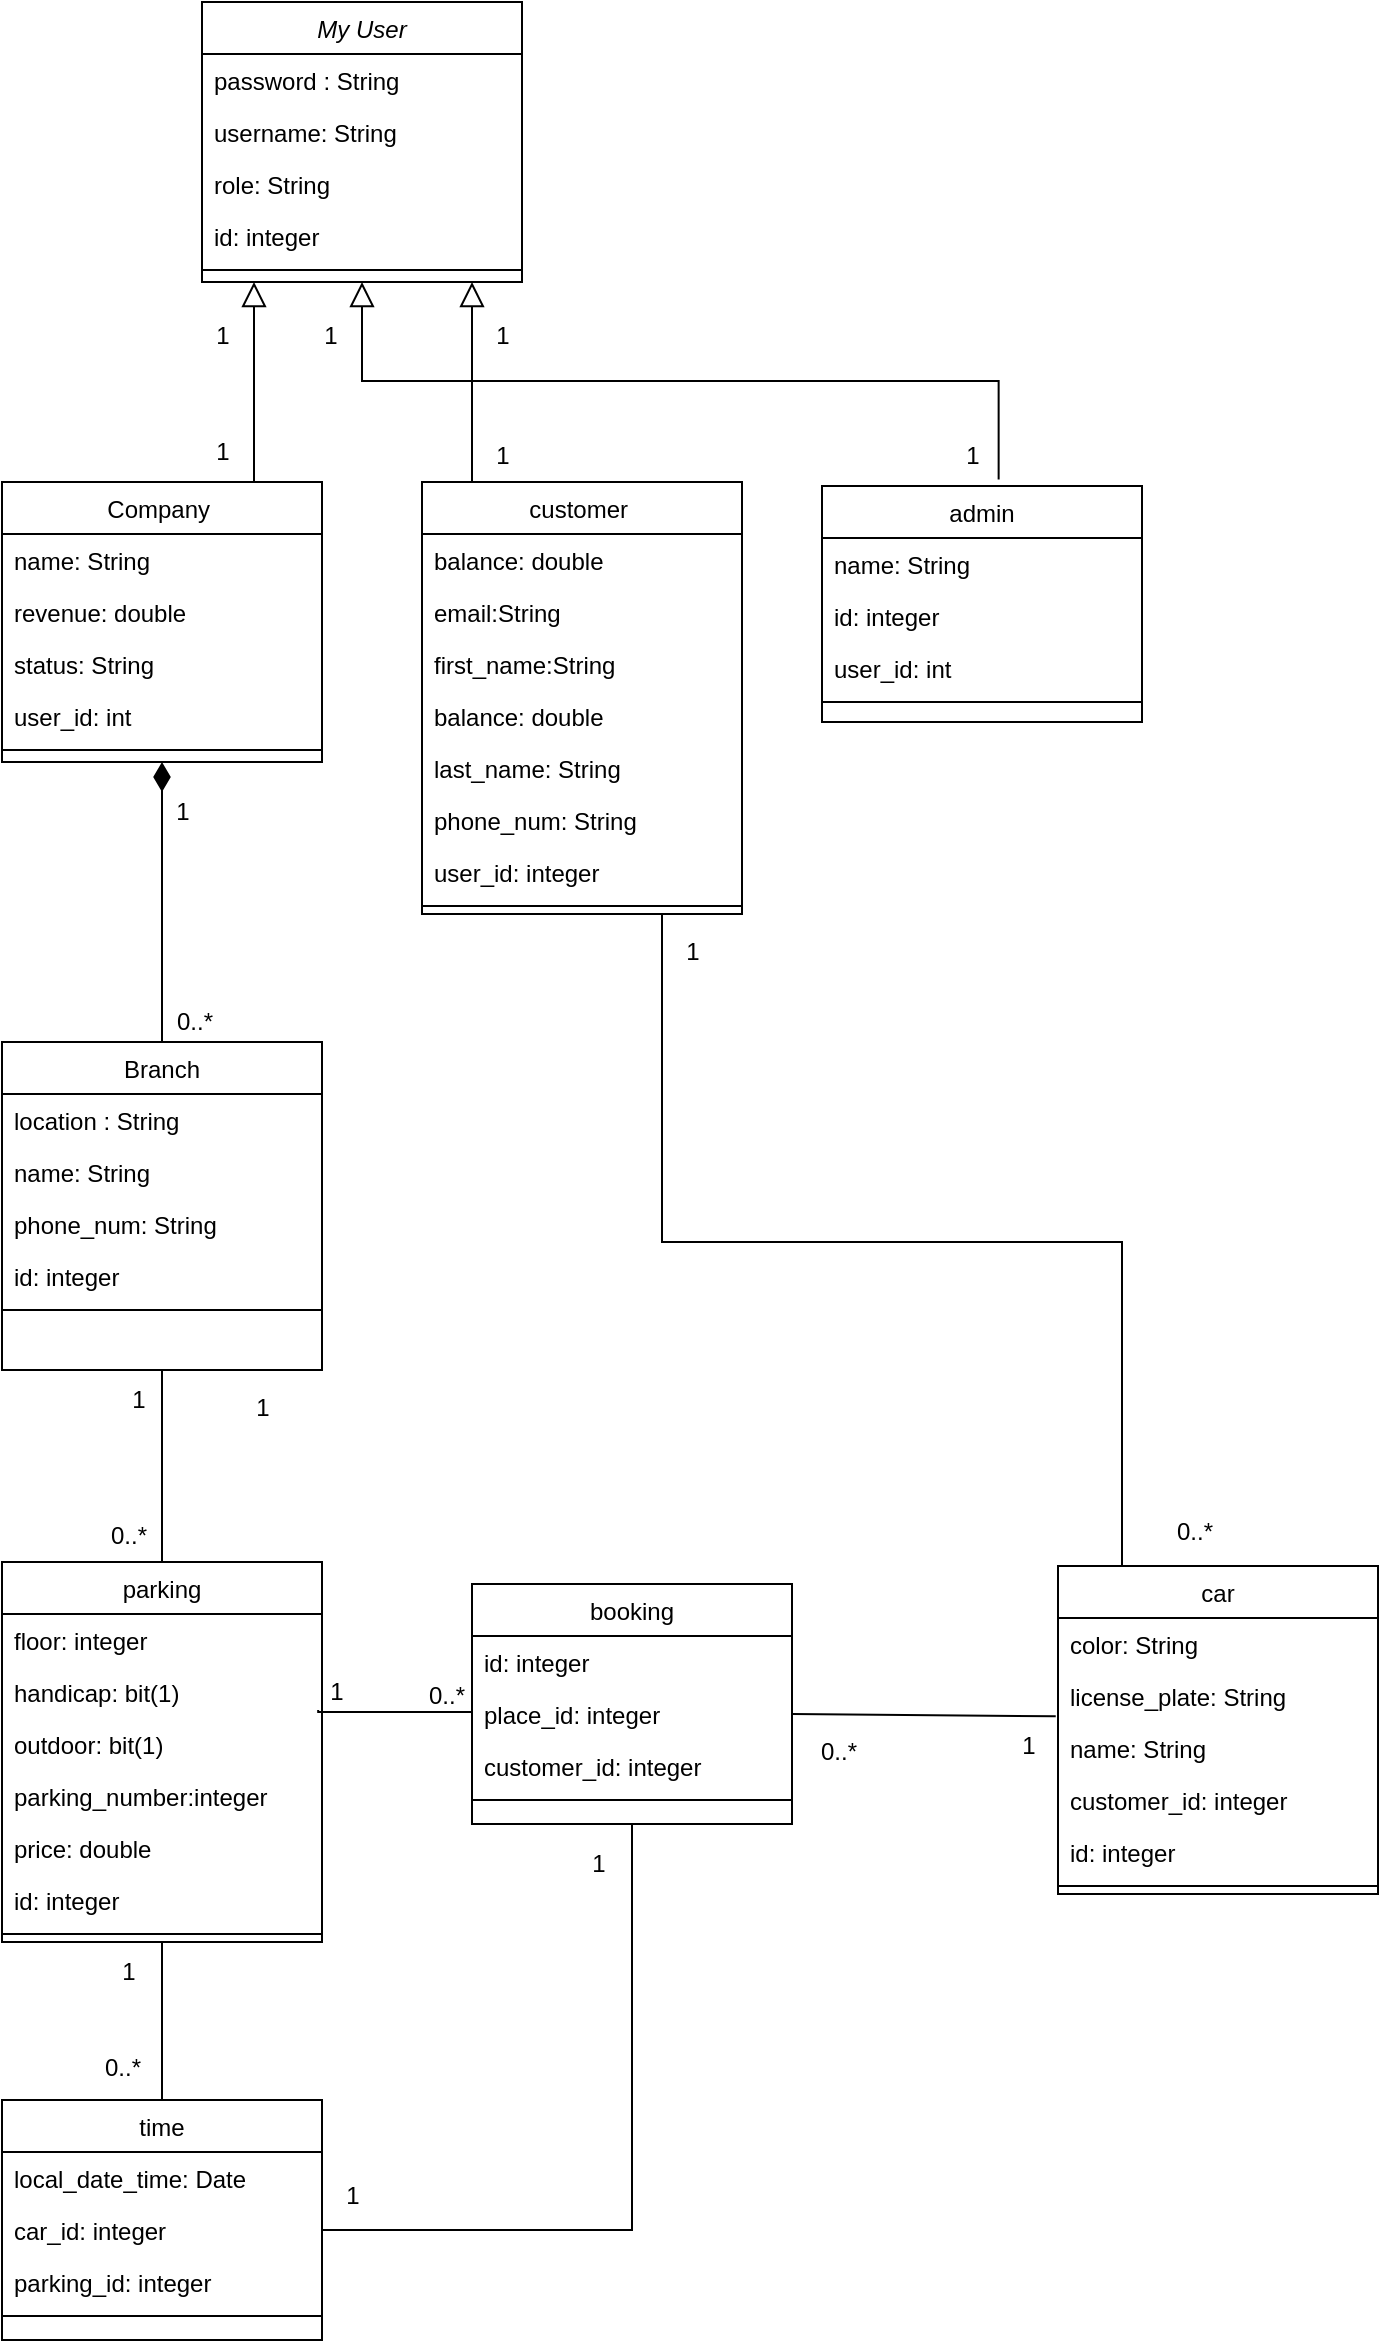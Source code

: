 <mxfile version="21.3.7" type="device">
  <diagram id="C5RBs43oDa-KdzZeNtuy" name="Page-1">
    <mxGraphModel dx="1064" dy="755" grid="0" gridSize="10" guides="1" tooltips="1" connect="1" arrows="1" fold="1" page="1" pageScale="1" pageWidth="827" pageHeight="1169" background="#ffffff" math="0" shadow="0">
      <root>
        <mxCell id="WIyWlLk6GJQsqaUBKTNV-0" />
        <mxCell id="WIyWlLk6GJQsqaUBKTNV-1" parent="WIyWlLk6GJQsqaUBKTNV-0" />
        <mxCell id="zkfFHV4jXpPFQw0GAbJ--0" value="My User" style="swimlane;fontStyle=2;align=center;verticalAlign=top;childLayout=stackLayout;horizontal=1;startSize=26;horizontalStack=0;resizeParent=1;resizeLast=0;collapsible=1;marginBottom=0;rounded=0;shadow=0;strokeWidth=1;" parent="WIyWlLk6GJQsqaUBKTNV-1" vertex="1">
          <mxGeometry x="120" y="120" width="160" height="140" as="geometry">
            <mxRectangle x="230" y="140" width="160" height="26" as="alternateBounds" />
          </mxGeometry>
        </mxCell>
        <mxCell id="zkfFHV4jXpPFQw0GAbJ--1" value="password : String" style="text;align=left;verticalAlign=top;spacingLeft=4;spacingRight=4;overflow=hidden;rotatable=0;points=[[0,0.5],[1,0.5]];portConstraint=eastwest;" parent="zkfFHV4jXpPFQw0GAbJ--0" vertex="1">
          <mxGeometry y="26" width="160" height="26" as="geometry" />
        </mxCell>
        <mxCell id="zkfFHV4jXpPFQw0GAbJ--2" value="username: String" style="text;align=left;verticalAlign=top;spacingLeft=4;spacingRight=4;overflow=hidden;rotatable=0;points=[[0,0.5],[1,0.5]];portConstraint=eastwest;rounded=0;shadow=0;html=0;" parent="zkfFHV4jXpPFQw0GAbJ--0" vertex="1">
          <mxGeometry y="52" width="160" height="26" as="geometry" />
        </mxCell>
        <mxCell id="zkfFHV4jXpPFQw0GAbJ--3" value="role: String" style="text;align=left;verticalAlign=top;spacingLeft=4;spacingRight=4;overflow=hidden;rotatable=0;points=[[0,0.5],[1,0.5]];portConstraint=eastwest;rounded=0;shadow=0;html=0;" parent="zkfFHV4jXpPFQw0GAbJ--0" vertex="1">
          <mxGeometry y="78" width="160" height="26" as="geometry" />
        </mxCell>
        <mxCell id="PgM3f9bSc9B2QO_iApYh-0" value="id: integer" style="text;align=left;verticalAlign=top;spacingLeft=4;spacingRight=4;overflow=hidden;rotatable=0;points=[[0,0.5],[1,0.5]];portConstraint=eastwest;rounded=0;shadow=0;html=0;" parent="zkfFHV4jXpPFQw0GAbJ--0" vertex="1">
          <mxGeometry y="104" width="160" height="26" as="geometry" />
        </mxCell>
        <mxCell id="zkfFHV4jXpPFQw0GAbJ--4" value="" style="line;html=1;strokeWidth=1;align=left;verticalAlign=middle;spacingTop=-1;spacingLeft=3;spacingRight=3;rotatable=0;labelPosition=right;points=[];portConstraint=eastwest;" parent="zkfFHV4jXpPFQw0GAbJ--0" vertex="1">
          <mxGeometry y="130" width="160" height="8" as="geometry" />
        </mxCell>
        <mxCell id="zkfFHV4jXpPFQw0GAbJ--6" value="Company " style="swimlane;fontStyle=0;align=center;verticalAlign=top;childLayout=stackLayout;horizontal=1;startSize=26;horizontalStack=0;resizeParent=1;resizeLast=0;collapsible=1;marginBottom=0;rounded=0;shadow=0;strokeWidth=1;" parent="WIyWlLk6GJQsqaUBKTNV-1" vertex="1">
          <mxGeometry x="20" y="360" width="160" height="140" as="geometry">
            <mxRectangle x="130" y="380" width="160" height="26" as="alternateBounds" />
          </mxGeometry>
        </mxCell>
        <mxCell id="zkfFHV4jXpPFQw0GAbJ--7" value="name: String" style="text;align=left;verticalAlign=top;spacingLeft=4;spacingRight=4;overflow=hidden;rotatable=0;points=[[0,0.5],[1,0.5]];portConstraint=eastwest;" parent="zkfFHV4jXpPFQw0GAbJ--6" vertex="1">
          <mxGeometry y="26" width="160" height="26" as="geometry" />
        </mxCell>
        <mxCell id="zkfFHV4jXpPFQw0GAbJ--8" value="revenue: double" style="text;align=left;verticalAlign=top;spacingLeft=4;spacingRight=4;overflow=hidden;rotatable=0;points=[[0,0.5],[1,0.5]];portConstraint=eastwest;rounded=0;shadow=0;html=0;" parent="zkfFHV4jXpPFQw0GAbJ--6" vertex="1">
          <mxGeometry y="52" width="160" height="26" as="geometry" />
        </mxCell>
        <mxCell id="PgM3f9bSc9B2QO_iApYh-2" value="status: String" style="text;align=left;verticalAlign=top;spacingLeft=4;spacingRight=4;overflow=hidden;rotatable=0;points=[[0,0.5],[1,0.5]];portConstraint=eastwest;rounded=0;shadow=0;html=0;" parent="zkfFHV4jXpPFQw0GAbJ--6" vertex="1">
          <mxGeometry y="78" width="160" height="26" as="geometry" />
        </mxCell>
        <mxCell id="PgM3f9bSc9B2QO_iApYh-1" value="user_id: int" style="text;align=left;verticalAlign=top;spacingLeft=4;spacingRight=4;overflow=hidden;rotatable=0;points=[[0,0.5],[1,0.5]];portConstraint=eastwest;rounded=0;shadow=0;html=0;" parent="zkfFHV4jXpPFQw0GAbJ--6" vertex="1">
          <mxGeometry y="104" width="160" height="26" as="geometry" />
        </mxCell>
        <mxCell id="zkfFHV4jXpPFQw0GAbJ--9" value="" style="line;html=1;strokeWidth=1;align=left;verticalAlign=middle;spacingTop=-1;spacingLeft=3;spacingRight=3;rotatable=0;labelPosition=right;points=[];portConstraint=eastwest;" parent="zkfFHV4jXpPFQw0GAbJ--6" vertex="1">
          <mxGeometry y="130" width="160" height="8" as="geometry" />
        </mxCell>
        <mxCell id="zkfFHV4jXpPFQw0GAbJ--12" value="" style="endArrow=block;endSize=10;endFill=0;shadow=0;strokeWidth=1;rounded=0;edgeStyle=elbowEdgeStyle;elbow=vertical;" parent="WIyWlLk6GJQsqaUBKTNV-1" source="zkfFHV4jXpPFQw0GAbJ--6" target="zkfFHV4jXpPFQw0GAbJ--0" edge="1">
          <mxGeometry width="160" relative="1" as="geometry">
            <mxPoint x="100" y="203" as="sourcePoint" />
            <mxPoint x="100" y="203" as="targetPoint" />
            <Array as="points">
              <mxPoint x="146" y="308" />
            </Array>
          </mxGeometry>
        </mxCell>
        <mxCell id="zkfFHV4jXpPFQw0GAbJ--13" value="customer " style="swimlane;fontStyle=0;align=center;verticalAlign=top;childLayout=stackLayout;horizontal=1;startSize=26;horizontalStack=0;resizeParent=1;resizeLast=0;collapsible=1;marginBottom=0;rounded=0;shadow=0;strokeWidth=1;" parent="WIyWlLk6GJQsqaUBKTNV-1" vertex="1">
          <mxGeometry x="230" y="360" width="160" height="216" as="geometry">
            <mxRectangle x="340" y="380" width="170" height="26" as="alternateBounds" />
          </mxGeometry>
        </mxCell>
        <mxCell id="PgM3f9bSc9B2QO_iApYh-3" value="balance: double" style="text;align=left;verticalAlign=top;spacingLeft=4;spacingRight=4;overflow=hidden;rotatable=0;points=[[0,0.5],[1,0.5]];portConstraint=eastwest;" parent="zkfFHV4jXpPFQw0GAbJ--13" vertex="1">
          <mxGeometry y="26" width="160" height="26" as="geometry" />
        </mxCell>
        <mxCell id="PgM3f9bSc9B2QO_iApYh-4" value="email:String" style="text;align=left;verticalAlign=top;spacingLeft=4;spacingRight=4;overflow=hidden;rotatable=0;points=[[0,0.5],[1,0.5]];portConstraint=eastwest;" parent="zkfFHV4jXpPFQw0GAbJ--13" vertex="1">
          <mxGeometry y="52" width="160" height="26" as="geometry" />
        </mxCell>
        <mxCell id="PgM3f9bSc9B2QO_iApYh-5" value="first_name:String" style="text;align=left;verticalAlign=top;spacingLeft=4;spacingRight=4;overflow=hidden;rotatable=0;points=[[0,0.5],[1,0.5]];portConstraint=eastwest;" parent="zkfFHV4jXpPFQw0GAbJ--13" vertex="1">
          <mxGeometry y="78" width="160" height="26" as="geometry" />
        </mxCell>
        <mxCell id="PgM3f9bSc9B2QO_iApYh-6" value="balance: double" style="text;align=left;verticalAlign=top;spacingLeft=4;spacingRight=4;overflow=hidden;rotatable=0;points=[[0,0.5],[1,0.5]];portConstraint=eastwest;" parent="zkfFHV4jXpPFQw0GAbJ--13" vertex="1">
          <mxGeometry y="104" width="160" height="26" as="geometry" />
        </mxCell>
        <mxCell id="PgM3f9bSc9B2QO_iApYh-7" value="last_name: String" style="text;align=left;verticalAlign=top;spacingLeft=4;spacingRight=4;overflow=hidden;rotatable=0;points=[[0,0.5],[1,0.5]];portConstraint=eastwest;" parent="zkfFHV4jXpPFQw0GAbJ--13" vertex="1">
          <mxGeometry y="130" width="160" height="26" as="geometry" />
        </mxCell>
        <mxCell id="PgM3f9bSc9B2QO_iApYh-8" value="phone_num: String" style="text;align=left;verticalAlign=top;spacingLeft=4;spacingRight=4;overflow=hidden;rotatable=0;points=[[0,0.5],[1,0.5]];portConstraint=eastwest;" parent="zkfFHV4jXpPFQw0GAbJ--13" vertex="1">
          <mxGeometry y="156" width="160" height="26" as="geometry" />
        </mxCell>
        <mxCell id="zkfFHV4jXpPFQw0GAbJ--14" value="user_id: integer" style="text;align=left;verticalAlign=top;spacingLeft=4;spacingRight=4;overflow=hidden;rotatable=0;points=[[0,0.5],[1,0.5]];portConstraint=eastwest;" parent="zkfFHV4jXpPFQw0GAbJ--13" vertex="1">
          <mxGeometry y="182" width="160" height="26" as="geometry" />
        </mxCell>
        <mxCell id="zkfFHV4jXpPFQw0GAbJ--15" value="" style="line;html=1;strokeWidth=1;align=left;verticalAlign=middle;spacingTop=-1;spacingLeft=3;spacingRight=3;rotatable=0;labelPosition=right;points=[];portConstraint=eastwest;" parent="zkfFHV4jXpPFQw0GAbJ--13" vertex="1">
          <mxGeometry y="208" width="160" height="8" as="geometry" />
        </mxCell>
        <mxCell id="zkfFHV4jXpPFQw0GAbJ--16" value="" style="endArrow=block;endSize=10;endFill=0;shadow=0;strokeWidth=1;rounded=0;edgeStyle=elbowEdgeStyle;elbow=vertical;" parent="WIyWlLk6GJQsqaUBKTNV-1" source="zkfFHV4jXpPFQw0GAbJ--13" target="zkfFHV4jXpPFQw0GAbJ--0" edge="1">
          <mxGeometry width="160" relative="1" as="geometry">
            <mxPoint x="110" y="373" as="sourcePoint" />
            <mxPoint x="210" y="271" as="targetPoint" />
            <Array as="points">
              <mxPoint x="255" y="315" />
            </Array>
          </mxGeometry>
        </mxCell>
        <mxCell id="PgM3f9bSc9B2QO_iApYh-9" value="admin" style="swimlane;fontStyle=0;align=center;verticalAlign=top;childLayout=stackLayout;horizontal=1;startSize=26;horizontalStack=0;resizeParent=1;resizeLast=0;collapsible=1;marginBottom=0;rounded=0;shadow=0;strokeWidth=1;" parent="WIyWlLk6GJQsqaUBKTNV-1" vertex="1">
          <mxGeometry x="430" y="362" width="160" height="118" as="geometry">
            <mxRectangle x="130" y="380" width="160" height="26" as="alternateBounds" />
          </mxGeometry>
        </mxCell>
        <mxCell id="PgM3f9bSc9B2QO_iApYh-10" value="name: String" style="text;align=left;verticalAlign=top;spacingLeft=4;spacingRight=4;overflow=hidden;rotatable=0;points=[[0,0.5],[1,0.5]];portConstraint=eastwest;" parent="PgM3f9bSc9B2QO_iApYh-9" vertex="1">
          <mxGeometry y="26" width="160" height="26" as="geometry" />
        </mxCell>
        <mxCell id="PgM3f9bSc9B2QO_iApYh-11" value="id: integer" style="text;align=left;verticalAlign=top;spacingLeft=4;spacingRight=4;overflow=hidden;rotatable=0;points=[[0,0.5],[1,0.5]];portConstraint=eastwest;rounded=0;shadow=0;html=0;" parent="PgM3f9bSc9B2QO_iApYh-9" vertex="1">
          <mxGeometry y="52" width="160" height="26" as="geometry" />
        </mxCell>
        <mxCell id="PgM3f9bSc9B2QO_iApYh-13" value="user_id: int" style="text;align=left;verticalAlign=top;spacingLeft=4;spacingRight=4;overflow=hidden;rotatable=0;points=[[0,0.5],[1,0.5]];portConstraint=eastwest;rounded=0;shadow=0;html=0;" parent="PgM3f9bSc9B2QO_iApYh-9" vertex="1">
          <mxGeometry y="78" width="160" height="26" as="geometry" />
        </mxCell>
        <mxCell id="PgM3f9bSc9B2QO_iApYh-14" value="" style="line;html=1;strokeWidth=1;align=left;verticalAlign=middle;spacingTop=-1;spacingLeft=3;spacingRight=3;rotatable=0;labelPosition=right;points=[];portConstraint=eastwest;" parent="PgM3f9bSc9B2QO_iApYh-9" vertex="1">
          <mxGeometry y="104" width="160" height="8" as="geometry" />
        </mxCell>
        <mxCell id="PgM3f9bSc9B2QO_iApYh-19" value="" style="endArrow=block;endSize=10;endFill=0;shadow=0;strokeWidth=1;rounded=0;edgeStyle=elbowEdgeStyle;elbow=vertical;exitX=0.552;exitY=-0.028;exitDx=0;exitDy=0;exitPerimeter=0;entryX=0.5;entryY=1;entryDx=0;entryDy=0;" parent="WIyWlLk6GJQsqaUBKTNV-1" source="PgM3f9bSc9B2QO_iApYh-9" target="zkfFHV4jXpPFQw0GAbJ--0" edge="1">
          <mxGeometry width="160" relative="1" as="geometry">
            <mxPoint x="400" y="336" as="sourcePoint" />
            <mxPoint x="290" y="266" as="targetPoint" />
          </mxGeometry>
        </mxCell>
        <mxCell id="PgM3f9bSc9B2QO_iApYh-27" value="" style="edgeStyle=orthogonalEdgeStyle;rounded=0;orthogonalLoop=1;jettySize=auto;html=1;entryX=0.5;entryY=1;entryDx=0;entryDy=0;endArrow=diamondThin;endFill=1;endSize=12;" parent="WIyWlLk6GJQsqaUBKTNV-1" source="PgM3f9bSc9B2QO_iApYh-20" target="zkfFHV4jXpPFQw0GAbJ--6" edge="1">
          <mxGeometry relative="1" as="geometry">
            <mxPoint x="100" y="550" as="targetPoint" />
          </mxGeometry>
        </mxCell>
        <mxCell id="PgM3f9bSc9B2QO_iApYh-20" value="Branch" style="swimlane;fontStyle=0;align=center;verticalAlign=top;childLayout=stackLayout;horizontal=1;startSize=26;horizontalStack=0;resizeParent=1;resizeLast=0;collapsible=1;marginBottom=0;rounded=0;shadow=0;strokeWidth=1;" parent="WIyWlLk6GJQsqaUBKTNV-1" vertex="1">
          <mxGeometry x="20" y="640" width="160" height="164" as="geometry">
            <mxRectangle x="130" y="380" width="160" height="26" as="alternateBounds" />
          </mxGeometry>
        </mxCell>
        <mxCell id="PgM3f9bSc9B2QO_iApYh-22" value="location : String" style="text;align=left;verticalAlign=top;spacingLeft=4;spacingRight=4;overflow=hidden;rotatable=0;points=[[0,0.5],[1,0.5]];portConstraint=eastwest;rounded=0;shadow=0;html=0;" parent="PgM3f9bSc9B2QO_iApYh-20" vertex="1">
          <mxGeometry y="26" width="160" height="26" as="geometry" />
        </mxCell>
        <mxCell id="PgM3f9bSc9B2QO_iApYh-23" value="name: String" style="text;align=left;verticalAlign=top;spacingLeft=4;spacingRight=4;overflow=hidden;rotatable=0;points=[[0,0.5],[1,0.5]];portConstraint=eastwest;rounded=0;shadow=0;html=0;" parent="PgM3f9bSc9B2QO_iApYh-20" vertex="1">
          <mxGeometry y="52" width="160" height="26" as="geometry" />
        </mxCell>
        <mxCell id="PgM3f9bSc9B2QO_iApYh-26" value="phone_num: String" style="text;align=left;verticalAlign=top;spacingLeft=4;spacingRight=4;overflow=hidden;rotatable=0;points=[[0,0.5],[1,0.5]];portConstraint=eastwest;" parent="PgM3f9bSc9B2QO_iApYh-20" vertex="1">
          <mxGeometry y="78" width="160" height="26" as="geometry" />
        </mxCell>
        <mxCell id="PgM3f9bSc9B2QO_iApYh-24" value="id: integer" style="text;align=left;verticalAlign=top;spacingLeft=4;spacingRight=4;overflow=hidden;rotatable=0;points=[[0,0.5],[1,0.5]];portConstraint=eastwest;rounded=0;shadow=0;html=0;" parent="PgM3f9bSc9B2QO_iApYh-20" vertex="1">
          <mxGeometry y="104" width="160" height="26" as="geometry" />
        </mxCell>
        <mxCell id="PgM3f9bSc9B2QO_iApYh-25" value="" style="line;html=1;strokeWidth=1;align=left;verticalAlign=middle;spacingTop=-1;spacingLeft=3;spacingRight=3;rotatable=0;labelPosition=right;points=[];portConstraint=eastwest;" parent="PgM3f9bSc9B2QO_iApYh-20" vertex="1">
          <mxGeometry y="130" width="160" height="8" as="geometry" />
        </mxCell>
        <mxCell id="PgM3f9bSc9B2QO_iApYh-28" value="1" style="text;html=1;align=center;verticalAlign=middle;resizable=0;points=[];autosize=1;strokeColor=none;fillColor=none;" parent="WIyWlLk6GJQsqaUBKTNV-1" vertex="1">
          <mxGeometry x="95" y="510" width="30" height="30" as="geometry" />
        </mxCell>
        <mxCell id="PgM3f9bSc9B2QO_iApYh-29" value="0..*" style="text;html=1;align=center;verticalAlign=middle;resizable=0;points=[];autosize=1;strokeColor=none;fillColor=none;" parent="WIyWlLk6GJQsqaUBKTNV-1" vertex="1">
          <mxGeometry x="98" y="617" width="36" height="26" as="geometry" />
        </mxCell>
        <mxCell id="PgM3f9bSc9B2QO_iApYh-38" value="" style="edgeStyle=orthogonalEdgeStyle;rounded=0;orthogonalLoop=1;jettySize=auto;html=1;entryX=0.5;entryY=1;entryDx=0;entryDy=0;endArrow=none;endFill=0;" parent="WIyWlLk6GJQsqaUBKTNV-1" source="PgM3f9bSc9B2QO_iApYh-30" target="PgM3f9bSc9B2QO_iApYh-20" edge="1">
          <mxGeometry relative="1" as="geometry" />
        </mxCell>
        <mxCell id="PgM3f9bSc9B2QO_iApYh-30" value="parking" style="swimlane;fontStyle=0;align=center;verticalAlign=top;childLayout=stackLayout;horizontal=1;startSize=26;horizontalStack=0;resizeParent=1;resizeLast=0;collapsible=1;marginBottom=0;rounded=0;shadow=0;strokeWidth=1;" parent="WIyWlLk6GJQsqaUBKTNV-1" vertex="1">
          <mxGeometry x="20" y="900" width="160" height="190" as="geometry">
            <mxRectangle x="130" y="380" width="160" height="26" as="alternateBounds" />
          </mxGeometry>
        </mxCell>
        <mxCell id="PgM3f9bSc9B2QO_iApYh-31" value="floor: integer" style="text;align=left;verticalAlign=top;spacingLeft=4;spacingRight=4;overflow=hidden;rotatable=0;points=[[0,0.5],[1,0.5]];portConstraint=eastwest;" parent="PgM3f9bSc9B2QO_iApYh-30" vertex="1">
          <mxGeometry y="26" width="160" height="26" as="geometry" />
        </mxCell>
        <mxCell id="PgM3f9bSc9B2QO_iApYh-32" value="handicap: bit(1)" style="text;align=left;verticalAlign=top;spacingLeft=4;spacingRight=4;overflow=hidden;rotatable=0;points=[[0,0.5],[1,0.5]];portConstraint=eastwest;rounded=0;shadow=0;html=0;" parent="PgM3f9bSc9B2QO_iApYh-30" vertex="1">
          <mxGeometry y="52" width="160" height="26" as="geometry" />
        </mxCell>
        <mxCell id="PgM3f9bSc9B2QO_iApYh-33" value="outdoor: bit(1)" style="text;align=left;verticalAlign=top;spacingLeft=4;spacingRight=4;overflow=hidden;rotatable=0;points=[[0,0.5],[1,0.5]];portConstraint=eastwest;rounded=0;shadow=0;html=0;" parent="PgM3f9bSc9B2QO_iApYh-30" vertex="1">
          <mxGeometry y="78" width="160" height="26" as="geometry" />
        </mxCell>
        <mxCell id="PgM3f9bSc9B2QO_iApYh-34" value="parking_number:integer" style="text;align=left;verticalAlign=top;spacingLeft=4;spacingRight=4;overflow=hidden;rotatable=0;points=[[0,0.5],[1,0.5]];portConstraint=eastwest;" parent="PgM3f9bSc9B2QO_iApYh-30" vertex="1">
          <mxGeometry y="104" width="160" height="26" as="geometry" />
        </mxCell>
        <mxCell id="PgM3f9bSc9B2QO_iApYh-35" value="price: double" style="text;align=left;verticalAlign=top;spacingLeft=4;spacingRight=4;overflow=hidden;rotatable=0;points=[[0,0.5],[1,0.5]];portConstraint=eastwest;rounded=0;shadow=0;html=0;" parent="PgM3f9bSc9B2QO_iApYh-30" vertex="1">
          <mxGeometry y="130" width="160" height="26" as="geometry" />
        </mxCell>
        <mxCell id="PgM3f9bSc9B2QO_iApYh-37" value="id: integer" style="text;align=left;verticalAlign=top;spacingLeft=4;spacingRight=4;overflow=hidden;rotatable=0;points=[[0,0.5],[1,0.5]];portConstraint=eastwest;rounded=0;shadow=0;html=0;" parent="PgM3f9bSc9B2QO_iApYh-30" vertex="1">
          <mxGeometry y="156" width="160" height="26" as="geometry" />
        </mxCell>
        <mxCell id="PgM3f9bSc9B2QO_iApYh-36" value="" style="line;html=1;strokeWidth=1;align=left;verticalAlign=middle;spacingTop=-1;spacingLeft=3;spacingRight=3;rotatable=0;labelPosition=right;points=[];portConstraint=eastwest;" parent="PgM3f9bSc9B2QO_iApYh-30" vertex="1">
          <mxGeometry y="182" width="160" height="8" as="geometry" />
        </mxCell>
        <mxCell id="PgM3f9bSc9B2QO_iApYh-39" value="booking" style="swimlane;fontStyle=0;align=center;verticalAlign=top;childLayout=stackLayout;horizontal=1;startSize=26;horizontalStack=0;resizeParent=1;resizeLast=0;collapsible=1;marginBottom=0;rounded=0;shadow=0;strokeWidth=1;" parent="WIyWlLk6GJQsqaUBKTNV-1" vertex="1">
          <mxGeometry x="255" y="911" width="160" height="120" as="geometry">
            <mxRectangle x="130" y="380" width="160" height="26" as="alternateBounds" />
          </mxGeometry>
        </mxCell>
        <mxCell id="PgM3f9bSc9B2QO_iApYh-40" value="id: integer" style="text;align=left;verticalAlign=top;spacingLeft=4;spacingRight=4;overflow=hidden;rotatable=0;points=[[0,0.5],[1,0.5]];portConstraint=eastwest;" parent="PgM3f9bSc9B2QO_iApYh-39" vertex="1">
          <mxGeometry y="26" width="160" height="26" as="geometry" />
        </mxCell>
        <mxCell id="PgM3f9bSc9B2QO_iApYh-41" value="place_id: integer" style="text;align=left;verticalAlign=top;spacingLeft=4;spacingRight=4;overflow=hidden;rotatable=0;points=[[0,0.5],[1,0.5]];portConstraint=eastwest;rounded=0;shadow=0;html=0;" parent="PgM3f9bSc9B2QO_iApYh-39" vertex="1">
          <mxGeometry y="52" width="160" height="26" as="geometry" />
        </mxCell>
        <mxCell id="PgM3f9bSc9B2QO_iApYh-49" value="customer_id: integer" style="text;align=left;verticalAlign=top;spacingLeft=4;spacingRight=4;overflow=hidden;rotatable=0;points=[[0,0.5],[1,0.5]];portConstraint=eastwest;rounded=0;shadow=0;html=0;" parent="PgM3f9bSc9B2QO_iApYh-39" vertex="1">
          <mxGeometry y="78" width="160" height="26" as="geometry" />
        </mxCell>
        <mxCell id="PgM3f9bSc9B2QO_iApYh-46" value="" style="line;html=1;strokeWidth=1;align=left;verticalAlign=middle;spacingTop=-1;spacingLeft=3;spacingRight=3;rotatable=0;labelPosition=right;points=[];portConstraint=eastwest;" parent="PgM3f9bSc9B2QO_iApYh-39" vertex="1">
          <mxGeometry y="104" width="160" height="8" as="geometry" />
        </mxCell>
        <mxCell id="PgM3f9bSc9B2QO_iApYh-47" value="1" style="text;html=1;align=center;verticalAlign=middle;resizable=0;points=[];autosize=1;strokeColor=none;fillColor=none;" parent="WIyWlLk6GJQsqaUBKTNV-1" vertex="1">
          <mxGeometry x="73" y="804" width="30" height="30" as="geometry" />
        </mxCell>
        <mxCell id="PgM3f9bSc9B2QO_iApYh-48" value="0..*" style="text;html=1;align=center;verticalAlign=middle;resizable=0;points=[];autosize=1;strokeColor=none;fillColor=none;" parent="WIyWlLk6GJQsqaUBKTNV-1" vertex="1">
          <mxGeometry x="65" y="874" width="36" height="26" as="geometry" />
        </mxCell>
        <mxCell id="PgM3f9bSc9B2QO_iApYh-52" value="1" style="text;html=1;align=center;verticalAlign=middle;resizable=0;points=[];autosize=1;strokeColor=none;fillColor=none;" parent="WIyWlLk6GJQsqaUBKTNV-1" vertex="1">
          <mxGeometry x="135" y="808" width="30" height="30" as="geometry" />
        </mxCell>
        <mxCell id="PgM3f9bSc9B2QO_iApYh-59" value="" style="edgeStyle=orthogonalEdgeStyle;rounded=0;orthogonalLoop=1;jettySize=auto;html=1;entryX=0.5;entryY=1;entryDx=0;entryDy=0;endArrow=none;endFill=0;" parent="WIyWlLk6GJQsqaUBKTNV-1" source="PgM3f9bSc9B2QO_iApYh-54" target="PgM3f9bSc9B2QO_iApYh-30" edge="1">
          <mxGeometry relative="1" as="geometry" />
        </mxCell>
        <mxCell id="PgM3f9bSc9B2QO_iApYh-54" value="time" style="swimlane;fontStyle=0;align=center;verticalAlign=top;childLayout=stackLayout;horizontal=1;startSize=26;horizontalStack=0;resizeParent=1;resizeLast=0;collapsible=1;marginBottom=0;rounded=0;shadow=0;strokeWidth=1;" parent="WIyWlLk6GJQsqaUBKTNV-1" vertex="1">
          <mxGeometry x="20" y="1169" width="160" height="120" as="geometry">
            <mxRectangle x="130" y="380" width="160" height="26" as="alternateBounds" />
          </mxGeometry>
        </mxCell>
        <mxCell id="PgM3f9bSc9B2QO_iApYh-55" value="local_date_time: Date" style="text;align=left;verticalAlign=top;spacingLeft=4;spacingRight=4;overflow=hidden;rotatable=0;points=[[0,0.5],[1,0.5]];portConstraint=eastwest;" parent="PgM3f9bSc9B2QO_iApYh-54" vertex="1">
          <mxGeometry y="26" width="160" height="26" as="geometry" />
        </mxCell>
        <mxCell id="PgM3f9bSc9B2QO_iApYh-56" value="car_id: integer" style="text;align=left;verticalAlign=top;spacingLeft=4;spacingRight=4;overflow=hidden;rotatable=0;points=[[0,0.5],[1,0.5]];portConstraint=eastwest;rounded=0;shadow=0;html=0;" parent="PgM3f9bSc9B2QO_iApYh-54" vertex="1">
          <mxGeometry y="52" width="160" height="26" as="geometry" />
        </mxCell>
        <mxCell id="PgM3f9bSc9B2QO_iApYh-57" value="parking_id: integer" style="text;align=left;verticalAlign=top;spacingLeft=4;spacingRight=4;overflow=hidden;rotatable=0;points=[[0,0.5],[1,0.5]];portConstraint=eastwest;rounded=0;shadow=0;html=0;" parent="PgM3f9bSc9B2QO_iApYh-54" vertex="1">
          <mxGeometry y="78" width="160" height="26" as="geometry" />
        </mxCell>
        <mxCell id="PgM3f9bSc9B2QO_iApYh-58" value="" style="line;html=1;strokeWidth=1;align=left;verticalAlign=middle;spacingTop=-1;spacingLeft=3;spacingRight=3;rotatable=0;labelPosition=right;points=[];portConstraint=eastwest;" parent="PgM3f9bSc9B2QO_iApYh-54" vertex="1">
          <mxGeometry y="104" width="160" height="8" as="geometry" />
        </mxCell>
        <mxCell id="PgM3f9bSc9B2QO_iApYh-60" value="1" style="text;html=1;align=center;verticalAlign=middle;resizable=0;points=[];autosize=1;strokeColor=none;fillColor=none;" parent="WIyWlLk6GJQsqaUBKTNV-1" vertex="1">
          <mxGeometry x="68" y="1090" width="30" height="30" as="geometry" />
        </mxCell>
        <mxCell id="PgM3f9bSc9B2QO_iApYh-61" value="0..*" style="text;html=1;align=center;verticalAlign=middle;resizable=0;points=[];autosize=1;strokeColor=none;fillColor=none;" parent="WIyWlLk6GJQsqaUBKTNV-1" vertex="1">
          <mxGeometry x="60" y="1138" width="40" height="30" as="geometry" />
        </mxCell>
        <mxCell id="PgM3f9bSc9B2QO_iApYh-62" value="car" style="swimlane;fontStyle=0;align=center;verticalAlign=top;childLayout=stackLayout;horizontal=1;startSize=26;horizontalStack=0;resizeParent=1;resizeLast=0;collapsible=1;marginBottom=0;rounded=0;shadow=0;strokeWidth=1;" parent="WIyWlLk6GJQsqaUBKTNV-1" vertex="1">
          <mxGeometry x="548" y="902" width="160" height="164" as="geometry">
            <mxRectangle x="130" y="380" width="160" height="26" as="alternateBounds" />
          </mxGeometry>
        </mxCell>
        <mxCell id="PgM3f9bSc9B2QO_iApYh-63" value="color: String" style="text;align=left;verticalAlign=top;spacingLeft=4;spacingRight=4;overflow=hidden;rotatable=0;points=[[0,0.5],[1,0.5]];portConstraint=eastwest;" parent="PgM3f9bSc9B2QO_iApYh-62" vertex="1">
          <mxGeometry y="26" width="160" height="26" as="geometry" />
        </mxCell>
        <mxCell id="PgM3f9bSc9B2QO_iApYh-64" value="license_plate: String" style="text;align=left;verticalAlign=top;spacingLeft=4;spacingRight=4;overflow=hidden;rotatable=0;points=[[0,0.5],[1,0.5]];portConstraint=eastwest;rounded=0;shadow=0;html=0;" parent="PgM3f9bSc9B2QO_iApYh-62" vertex="1">
          <mxGeometry y="52" width="160" height="26" as="geometry" />
        </mxCell>
        <mxCell id="PgM3f9bSc9B2QO_iApYh-67" value="name: String" style="text;align=left;verticalAlign=top;spacingLeft=4;spacingRight=4;overflow=hidden;rotatable=0;points=[[0,0.5],[1,0.5]];portConstraint=eastwest;" parent="PgM3f9bSc9B2QO_iApYh-62" vertex="1">
          <mxGeometry y="78" width="160" height="26" as="geometry" />
        </mxCell>
        <mxCell id="PgM3f9bSc9B2QO_iApYh-65" value="customer_id: integer" style="text;align=left;verticalAlign=top;spacingLeft=4;spacingRight=4;overflow=hidden;rotatable=0;points=[[0,0.5],[1,0.5]];portConstraint=eastwest;rounded=0;shadow=0;html=0;" parent="PgM3f9bSc9B2QO_iApYh-62" vertex="1">
          <mxGeometry y="104" width="160" height="26" as="geometry" />
        </mxCell>
        <mxCell id="PgM3f9bSc9B2QO_iApYh-68" value="id: integer" style="text;align=left;verticalAlign=top;spacingLeft=4;spacingRight=4;overflow=hidden;rotatable=0;points=[[0,0.5],[1,0.5]];portConstraint=eastwest;rounded=0;shadow=0;html=0;" parent="PgM3f9bSc9B2QO_iApYh-62" vertex="1">
          <mxGeometry y="130" width="160" height="26" as="geometry" />
        </mxCell>
        <mxCell id="PgM3f9bSc9B2QO_iApYh-66" value="" style="line;html=1;strokeWidth=1;align=left;verticalAlign=middle;spacingTop=-1;spacingLeft=3;spacingRight=3;rotatable=0;labelPosition=right;points=[];portConstraint=eastwest;" parent="PgM3f9bSc9B2QO_iApYh-62" vertex="1">
          <mxGeometry y="156" width="160" height="8" as="geometry" />
        </mxCell>
        <mxCell id="PgM3f9bSc9B2QO_iApYh-75" value="0..*" style="text;html=1;align=center;verticalAlign=middle;resizable=0;points=[];autosize=1;strokeColor=none;fillColor=none;" parent="WIyWlLk6GJQsqaUBKTNV-1" vertex="1">
          <mxGeometry x="418" y="980" width="40" height="30" as="geometry" />
        </mxCell>
        <mxCell id="PgM3f9bSc9B2QO_iApYh-77" value="1" style="text;html=1;align=center;verticalAlign=middle;resizable=0;points=[];autosize=1;strokeColor=none;fillColor=none;" parent="WIyWlLk6GJQsqaUBKTNV-1" vertex="1">
          <mxGeometry x="518" y="977" width="30" height="30" as="geometry" />
        </mxCell>
        <mxCell id="PgM3f9bSc9B2QO_iApYh-81" value="" style="edgeStyle=orthogonalEdgeStyle;rounded=0;orthogonalLoop=1;jettySize=auto;html=1;entryX=0.75;entryY=1;entryDx=0;entryDy=0;endArrow=none;endFill=0;exitX=0.5;exitY=0;exitDx=0;exitDy=0;" parent="WIyWlLk6GJQsqaUBKTNV-1" source="PgM3f9bSc9B2QO_iApYh-62" target="zkfFHV4jXpPFQw0GAbJ--13" edge="1">
          <mxGeometry relative="1" as="geometry">
            <mxPoint x="592.5" y="986.5" as="sourcePoint" />
            <mxPoint x="527.5" y="651.5" as="targetPoint" />
            <Array as="points">
              <mxPoint x="580" y="740" />
              <mxPoint x="350" y="740" />
            </Array>
          </mxGeometry>
        </mxCell>
        <mxCell id="PgM3f9bSc9B2QO_iApYh-82" value="0..*" style="text;html=1;align=center;verticalAlign=middle;resizable=0;points=[];autosize=1;strokeColor=none;fillColor=none;" parent="WIyWlLk6GJQsqaUBKTNV-1" vertex="1">
          <mxGeometry x="596" y="870" width="40" height="30" as="geometry" />
        </mxCell>
        <mxCell id="PgM3f9bSc9B2QO_iApYh-83" value="1" style="text;html=1;align=center;verticalAlign=middle;resizable=0;points=[];autosize=1;strokeColor=none;fillColor=none;" parent="WIyWlLk6GJQsqaUBKTNV-1" vertex="1">
          <mxGeometry x="350" y="580" width="30" height="30" as="geometry" />
        </mxCell>
        <mxCell id="Mh3bd_ypr2A84iyzJDbv-6" value="1" style="text;html=1;align=center;verticalAlign=middle;resizable=0;points=[];autosize=1;strokeColor=none;fillColor=none;" parent="WIyWlLk6GJQsqaUBKTNV-1" vertex="1">
          <mxGeometry x="255" y="332" width="30" height="30" as="geometry" />
        </mxCell>
        <mxCell id="Mh3bd_ypr2A84iyzJDbv-7" value="1" style="text;html=1;align=center;verticalAlign=middle;resizable=0;points=[];autosize=1;strokeColor=none;fillColor=none;" parent="WIyWlLk6GJQsqaUBKTNV-1" vertex="1">
          <mxGeometry x="255" y="272" width="30" height="30" as="geometry" />
        </mxCell>
        <mxCell id="Mh3bd_ypr2A84iyzJDbv-8" value="1" style="text;html=1;align=center;verticalAlign=middle;resizable=0;points=[];autosize=1;strokeColor=none;fillColor=none;" parent="WIyWlLk6GJQsqaUBKTNV-1" vertex="1">
          <mxGeometry x="490" y="332" width="30" height="30" as="geometry" />
        </mxCell>
        <mxCell id="Mh3bd_ypr2A84iyzJDbv-9" value="1" style="text;html=1;align=center;verticalAlign=middle;resizable=0;points=[];autosize=1;strokeColor=none;fillColor=none;" parent="WIyWlLk6GJQsqaUBKTNV-1" vertex="1">
          <mxGeometry x="169" y="272" width="30" height="30" as="geometry" />
        </mxCell>
        <mxCell id="Mh3bd_ypr2A84iyzJDbv-10" value="1" style="text;html=1;align=center;verticalAlign=middle;resizable=0;points=[];autosize=1;strokeColor=none;fillColor=none;" parent="WIyWlLk6GJQsqaUBKTNV-1" vertex="1">
          <mxGeometry x="115" y="330" width="30" height="30" as="geometry" />
        </mxCell>
        <mxCell id="Mh3bd_ypr2A84iyzJDbv-11" value="1" style="text;html=1;align=center;verticalAlign=middle;resizable=0;points=[];autosize=1;strokeColor=none;fillColor=none;" parent="WIyWlLk6GJQsqaUBKTNV-1" vertex="1">
          <mxGeometry x="115" y="272" width="30" height="30" as="geometry" />
        </mxCell>
        <mxCell id="Mh3bd_ypr2A84iyzJDbv-21" value="" style="endArrow=none;html=1;rounded=0;exitX=1;exitY=0.5;exitDx=0;exitDy=0;entryX=-0.007;entryY=-0.111;entryDx=0;entryDy=0;entryPerimeter=0;" parent="WIyWlLk6GJQsqaUBKTNV-1" source="PgM3f9bSc9B2QO_iApYh-41" target="PgM3f9bSc9B2QO_iApYh-67" edge="1">
          <mxGeometry width="50" height="50" relative="1" as="geometry">
            <mxPoint x="303" y="918" as="sourcePoint" />
            <mxPoint x="353" y="868" as="targetPoint" />
          </mxGeometry>
        </mxCell>
        <mxCell id="Mh3bd_ypr2A84iyzJDbv-26" value="" style="endArrow=none;html=1;rounded=0;exitX=0.5;exitY=1;exitDx=0;exitDy=0;entryX=1;entryY=0.5;entryDx=0;entryDy=0;" parent="WIyWlLk6GJQsqaUBKTNV-1" source="PgM3f9bSc9B2QO_iApYh-39" target="PgM3f9bSc9B2QO_iApYh-56" edge="1">
          <mxGeometry width="50" height="50" relative="1" as="geometry">
            <mxPoint x="302" y="932" as="sourcePoint" />
            <mxPoint x="352" y="882" as="targetPoint" />
            <Array as="points">
              <mxPoint x="335" y="1234" />
            </Array>
          </mxGeometry>
        </mxCell>
        <mxCell id="Mh3bd_ypr2A84iyzJDbv-27" value="1" style="text;html=1;align=center;verticalAlign=middle;resizable=0;points=[];autosize=1;strokeColor=none;fillColor=none;" parent="WIyWlLk6GJQsqaUBKTNV-1" vertex="1">
          <mxGeometry x="303" y="1036" width="30" height="30" as="geometry" />
        </mxCell>
        <mxCell id="Mh3bd_ypr2A84iyzJDbv-28" value="1" style="text;html=1;align=center;verticalAlign=middle;resizable=0;points=[];autosize=1;strokeColor=none;fillColor=none;" parent="WIyWlLk6GJQsqaUBKTNV-1" vertex="1">
          <mxGeometry x="180" y="1202" width="30" height="30" as="geometry" />
        </mxCell>
        <mxCell id="zhVj_7nZvlSjRoDsCqLd-1" value="" style="edgeStyle=orthogonalEdgeStyle;rounded=0;orthogonalLoop=1;jettySize=auto;html=1;entryX=0;entryY=0.5;entryDx=0;entryDy=0;endArrow=none;endFill=0;exitX=0.988;exitY=-0.154;exitDx=0;exitDy=0;exitPerimeter=0;" edge="1" parent="WIyWlLk6GJQsqaUBKTNV-1" source="PgM3f9bSc9B2QO_iApYh-33" target="PgM3f9bSc9B2QO_iApYh-41">
          <mxGeometry relative="1" as="geometry">
            <mxPoint x="215" y="993" as="sourcePoint" />
            <mxPoint x="215" y="897" as="targetPoint" />
            <Array as="points">
              <mxPoint x="178" y="975" />
            </Array>
          </mxGeometry>
        </mxCell>
        <mxCell id="zhVj_7nZvlSjRoDsCqLd-2" value="1" style="text;html=1;align=center;verticalAlign=middle;resizable=0;points=[];autosize=1;strokeColor=none;fillColor=none;" vertex="1" parent="WIyWlLk6GJQsqaUBKTNV-1">
          <mxGeometry x="172" y="950" width="30" height="30" as="geometry" />
        </mxCell>
        <mxCell id="zhVj_7nZvlSjRoDsCqLd-3" value="0..*" style="text;html=1;align=center;verticalAlign=middle;resizable=0;points=[];autosize=1;strokeColor=none;fillColor=none;" vertex="1" parent="WIyWlLk6GJQsqaUBKTNV-1">
          <mxGeometry x="224" y="954" width="36" height="26" as="geometry" />
        </mxCell>
      </root>
    </mxGraphModel>
  </diagram>
</mxfile>
